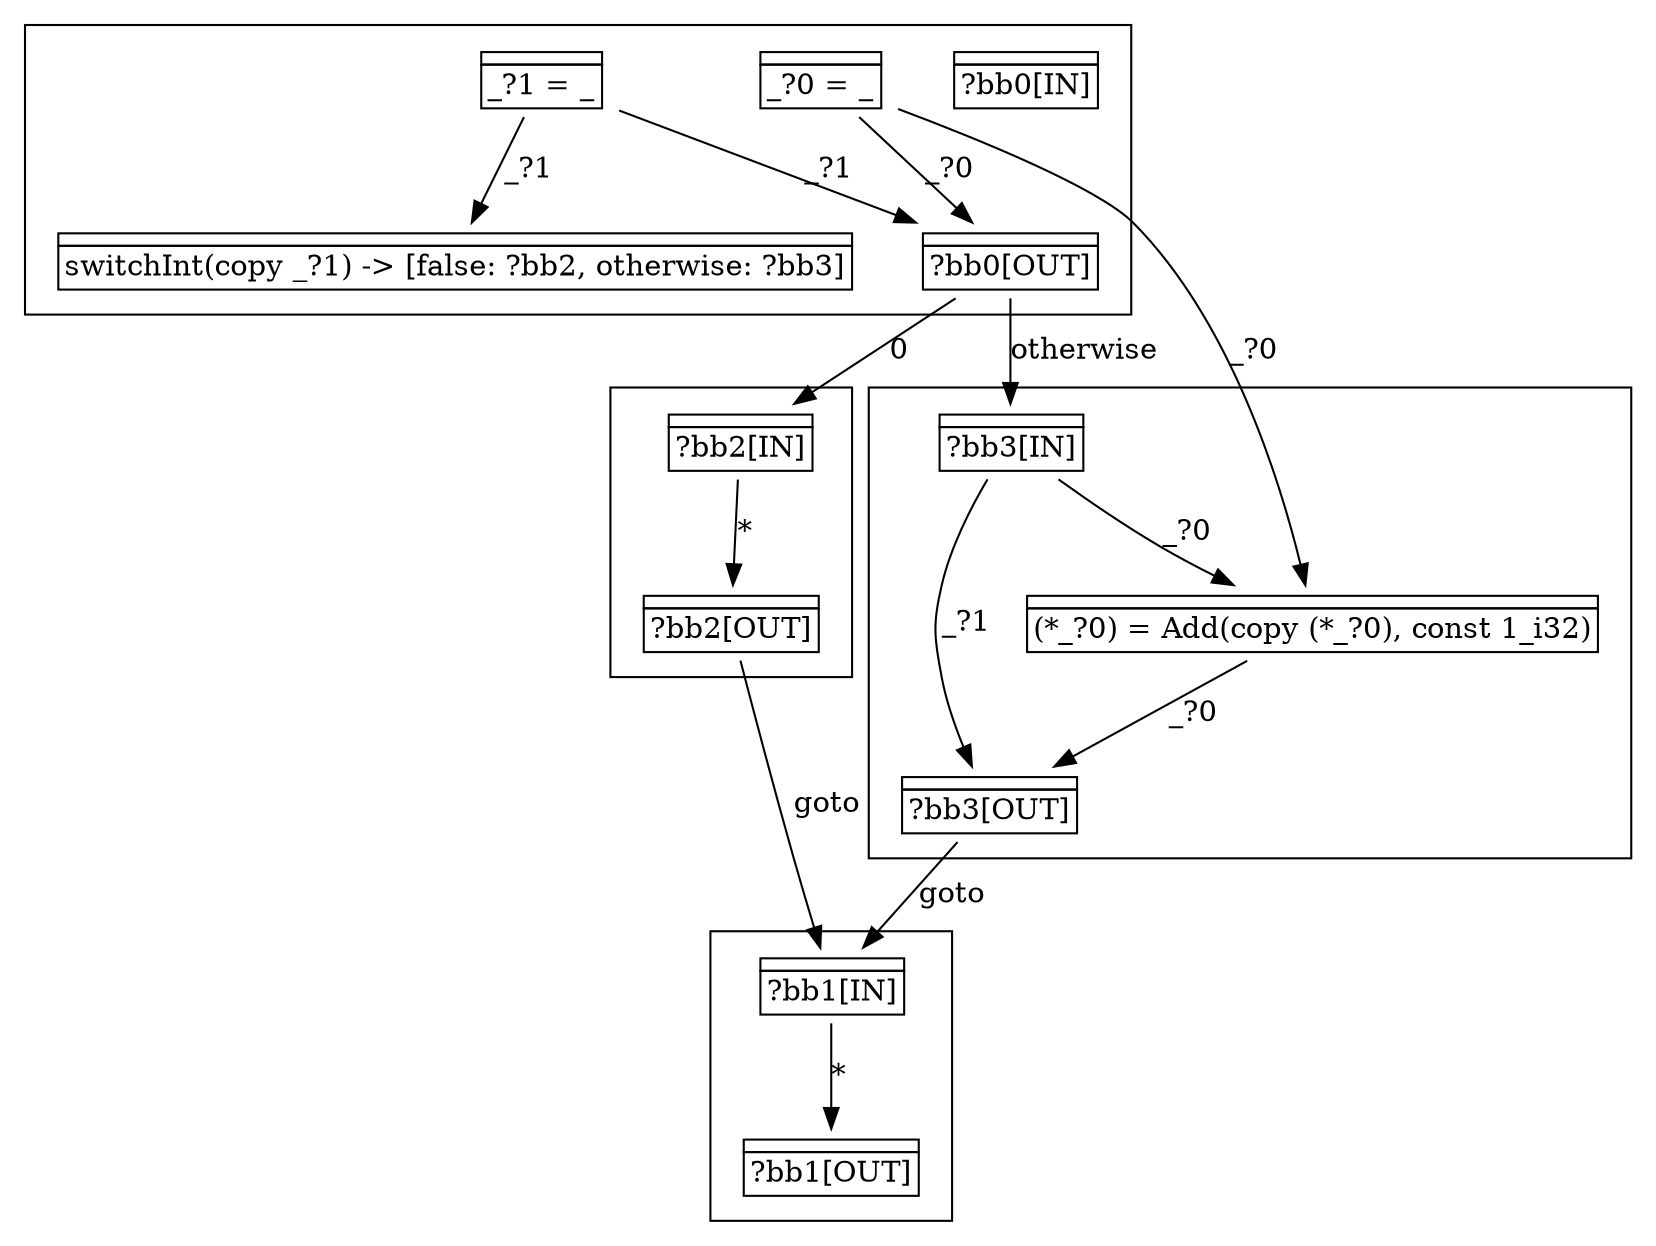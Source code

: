 digraph DataDependencyGraph {
compound = true;
subgraph cluster_bb0 {
    bb0IN [shape="none", label=<<table border="0" cellborder="1" cellspacing="0"><tr><td  align="center" colspan="1"></td></tr><tr><td align="left">?bb0[IN]</td></tr></table>>];
    bb0OUT [shape="none", label=<<table border="0" cellborder="1" cellspacing="0"><tr><td  align="center" colspan="1"></td></tr><tr><td align="left">?bb0[OUT]</td></tr></table>>];
    bb0stmt0 [shape="none", label=<<table border="0" cellborder="1" cellspacing="0"><tr><td  align="center" colspan="1"></td></tr><tr><td align="left">_?0 = _</td></tr></table>>];
    bb0stmt1 [shape="none", label=<<table border="0" cellborder="1" cellspacing="0"><tr><td  align="center" colspan="1"></td></tr><tr><td align="left">_?1 = _</td></tr></table>>];
    bb0stmt2 [shape="none", label=<<table border="0" cellborder="1" cellspacing="0"><tr><td  align="center" colspan="1"></td></tr><tr><td align="left">switchInt(copy _?1) -&gt; [false: ?bb2, otherwise: ?bb3]</td></tr></table>>];
    bb0stmt0 -> bb0OUT [label="_?0"];
    bb0stmt1 -> bb0OUT [label="_?1"];
    bb0stmt1 -> bb0stmt2 [label="_?1"];
}
subgraph cluster_bb1 {
    bb1IN [shape="none", label=<<table border="0" cellborder="1" cellspacing="0"><tr><td  align="center" colspan="1"></td></tr><tr><td align="left">?bb1[IN]</td></tr></table>>];
    bb1OUT [shape="none", label=<<table border="0" cellborder="1" cellspacing="0"><tr><td  align="center" colspan="1"></td></tr><tr><td align="left">?bb1[OUT]</td></tr></table>>];
    bb1IN -> bb1OUT [label="*"];
}
subgraph cluster_bb2 {
    bb2IN [shape="none", label=<<table border="0" cellborder="1" cellspacing="0"><tr><td  align="center" colspan="1"></td></tr><tr><td align="left">?bb2[IN]</td></tr></table>>];
    bb2OUT [shape="none", label=<<table border="0" cellborder="1" cellspacing="0"><tr><td  align="center" colspan="1"></td></tr><tr><td align="left">?bb2[OUT]</td></tr></table>>];
    bb2IN -> bb2OUT [label="*"];
}
subgraph cluster_bb3 {
    bb3IN [shape="none", label=<<table border="0" cellborder="1" cellspacing="0"><tr><td  align="center" colspan="1"></td></tr><tr><td align="left">?bb3[IN]</td></tr></table>>];
    bb3OUT [shape="none", label=<<table border="0" cellborder="1" cellspacing="0"><tr><td  align="center" colspan="1"></td></tr><tr><td align="left">?bb3[OUT]</td></tr></table>>];
    bb3stmt0 [shape="none", label=<<table border="0" cellborder="1" cellspacing="0"><tr><td  align="center" colspan="1"></td></tr><tr><td align="left">(*_?0) = Add(copy (*_?0), const 1_i32)</td></tr></table>>];
    bb3IN -> bb3stmt0 [label="_?0"];
    bb3stmt0 -> bb3OUT [label="_?0"];
    bb3IN -> bb3OUT [label="_?1"];
}
    bb0OUT -> bb2IN [label="0"];
    bb0OUT -> bb3IN [label="otherwise"];
    bb2OUT -> bb1IN [label="goto"];
    bb3OUT -> bb1IN [label="goto"];
    bb0stmt0 -> bb3stmt0 [label="_?0"];
}
